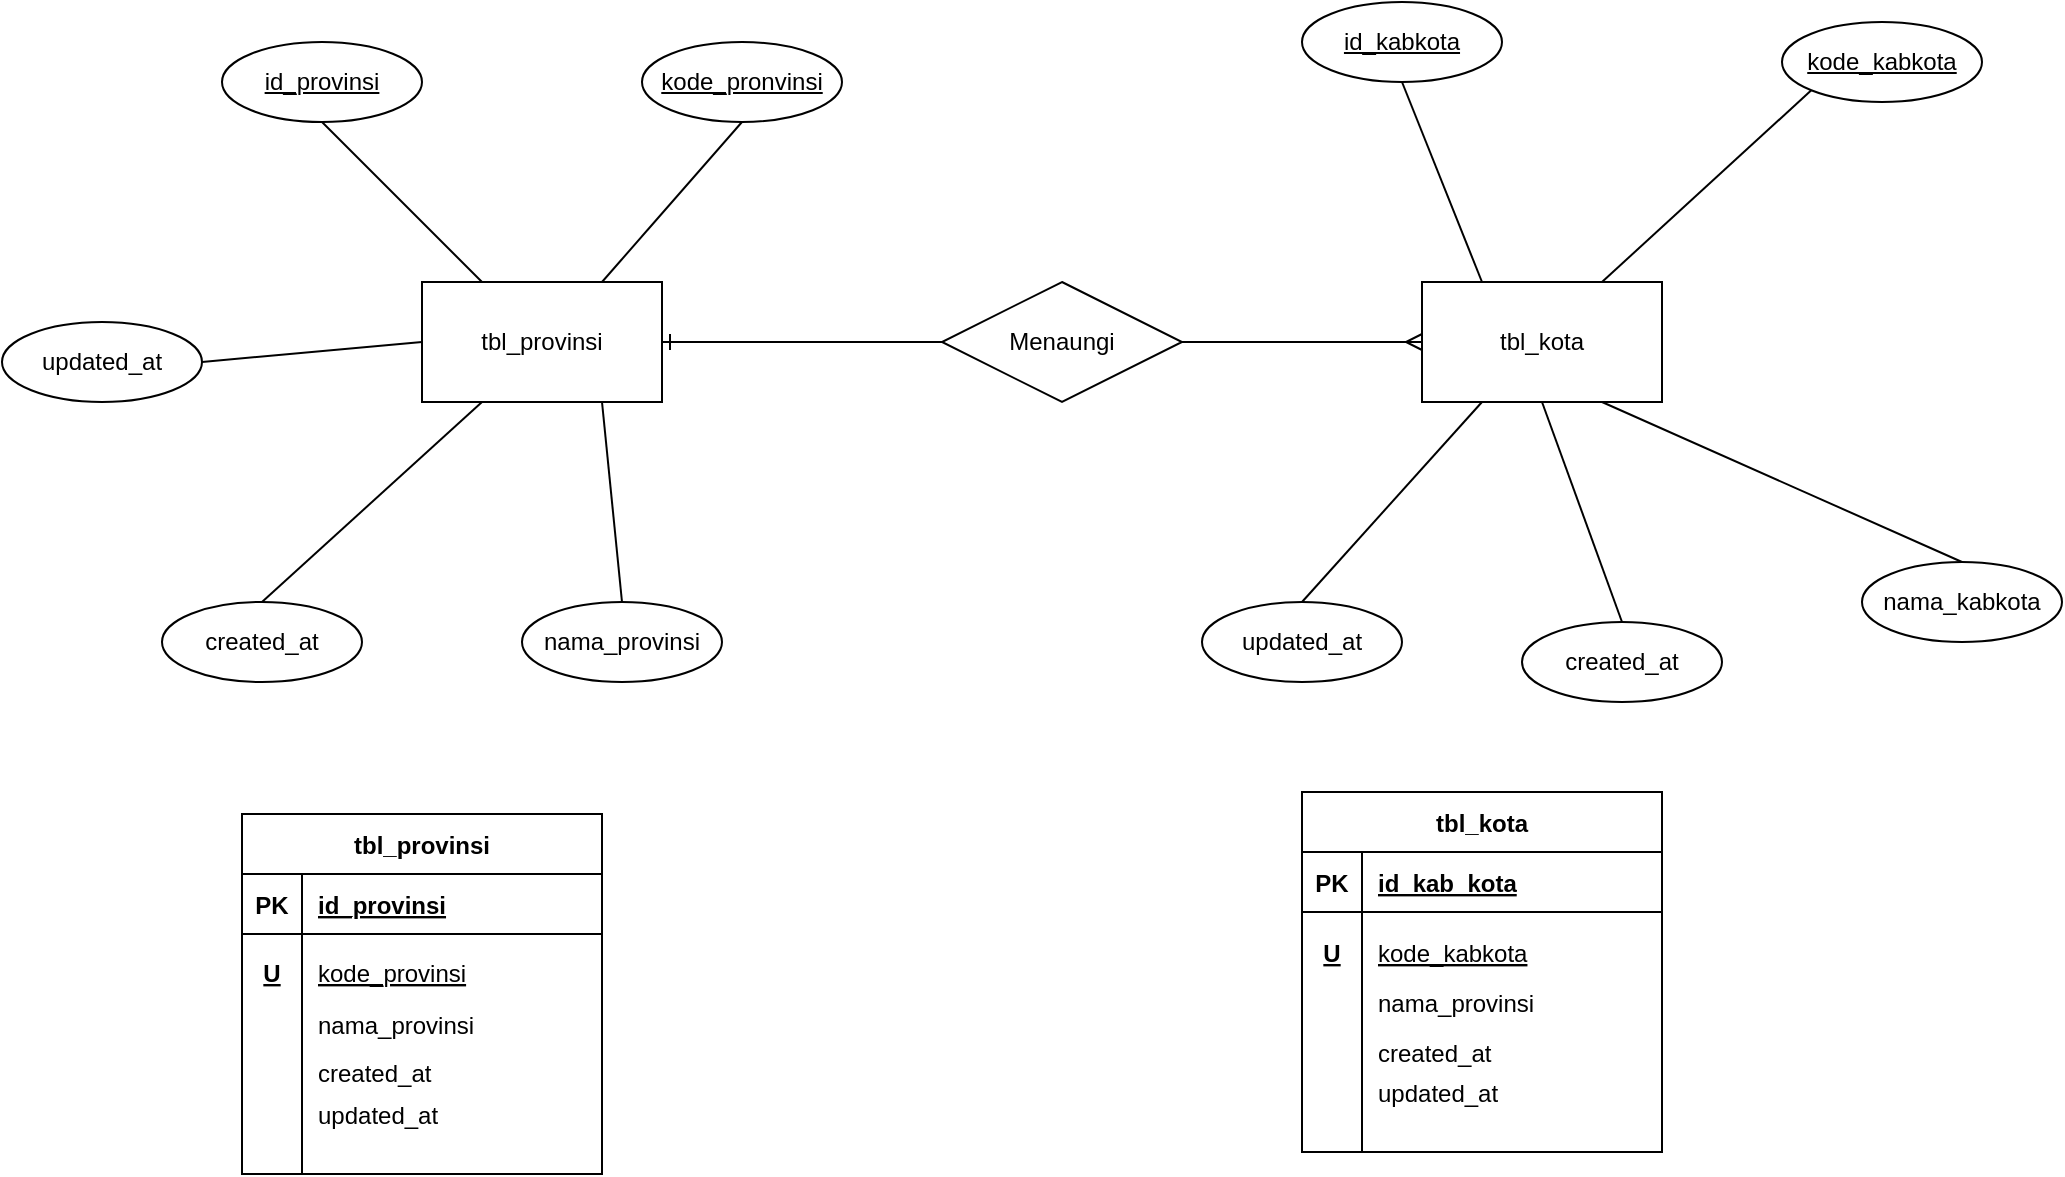 <mxfile version="17.4.3" type="github">
  <diagram id="kE4Z2MRvgcoOksstapMF" name="Page-1">
    <mxGraphModel dx="1422" dy="715" grid="1" gridSize="10" guides="1" tooltips="1" connect="1" arrows="1" fold="1" page="1" pageScale="1" pageWidth="1100" pageHeight="850" math="0" shadow="0">
      <root>
        <mxCell id="0" />
        <mxCell id="1" parent="0" />
        <mxCell id="MZYWwpfCpq-QhbZ929NE-1" value="tbl_provinsi" style="rounded=0;whiteSpace=wrap;html=1;" parent="1" vertex="1">
          <mxGeometry x="220" y="360" width="120" height="60" as="geometry" />
        </mxCell>
        <mxCell id="MZYWwpfCpq-QhbZ929NE-2" value="tbl_kota" style="rounded=0;whiteSpace=wrap;html=1;" parent="1" vertex="1">
          <mxGeometry x="720" y="360" width="120" height="60" as="geometry" />
        </mxCell>
        <mxCell id="MZYWwpfCpq-QhbZ929NE-3" value="id_provinsi&lt;span style=&quot;color: rgba(0 , 0 , 0 , 0) ; font-family: monospace ; font-size: 0px&quot;&gt;%3CmxGraphModel%3E%3Croot%3E%3CmxCell%20id%3D%220%22%2F%3E%3CmxCell%20id%3D%221%22%20parent%3D%220%22%2F%3E%3CmxCell%20id%3D%222%22%20value%3D%22%22%20style%3D%22rounded%3D0%3BwhiteSpace%3Dwrap%3Bhtml%3D1%3B%22%20vertex%3D%221%22%20parent%3D%221%22%3E%3CmxGeometry%20x%3D%22200%22%20y%3D%22290%22%20width%3D%22120%22%20height%3D%2260%22%20as%3D%22geometry%22%2F%3E%3C%2FmxCell%3E%3C%2Froot%3E%3C%2FmxGraphModel%3E&lt;/span&gt;" style="ellipse;whiteSpace=wrap;html=1;align=center;fontStyle=4;" parent="1" vertex="1">
          <mxGeometry x="120" y="240" width="100" height="40" as="geometry" />
        </mxCell>
        <mxCell id="MZYWwpfCpq-QhbZ929NE-4" value="kode_pronvinsi" style="ellipse;whiteSpace=wrap;html=1;align=center;fontStyle=4;" parent="1" vertex="1">
          <mxGeometry x="330" y="240" width="100" height="40" as="geometry" />
        </mxCell>
        <mxCell id="MZYWwpfCpq-QhbZ929NE-5" value="updated_at" style="ellipse;whiteSpace=wrap;html=1;align=center;" parent="1" vertex="1">
          <mxGeometry x="10" y="380" width="100" height="40" as="geometry" />
        </mxCell>
        <mxCell id="MZYWwpfCpq-QhbZ929NE-6" value="created_at" style="ellipse;whiteSpace=wrap;html=1;align=center;" parent="1" vertex="1">
          <mxGeometry x="90" y="520" width="100" height="40" as="geometry" />
        </mxCell>
        <mxCell id="MZYWwpfCpq-QhbZ929NE-7" value="nama_provinsi" style="ellipse;whiteSpace=wrap;html=1;align=center;" parent="1" vertex="1">
          <mxGeometry x="270" y="520" width="100" height="40" as="geometry" />
        </mxCell>
        <mxCell id="MZYWwpfCpq-QhbZ929NE-8" value="Menaungi" style="shape=rhombus;perimeter=rhombusPerimeter;whiteSpace=wrap;html=1;align=center;" parent="1" vertex="1">
          <mxGeometry x="480" y="360" width="120" height="60" as="geometry" />
        </mxCell>
        <mxCell id="MZYWwpfCpq-QhbZ929NE-10" value="" style="edgeStyle=entityRelationEdgeStyle;fontSize=12;html=1;endArrow=ERmany;rounded=0;exitX=1;exitY=0.5;exitDx=0;exitDy=0;" parent="1" source="MZYWwpfCpq-QhbZ929NE-8" edge="1">
          <mxGeometry width="100" height="100" relative="1" as="geometry">
            <mxPoint x="620" y="490" as="sourcePoint" />
            <mxPoint x="720" y="390" as="targetPoint" />
          </mxGeometry>
        </mxCell>
        <mxCell id="MZYWwpfCpq-QhbZ929NE-11" value="" style="edgeStyle=entityRelationEdgeStyle;fontSize=12;html=1;endArrow=ERone;endFill=1;rounded=0;entryX=1;entryY=0.5;entryDx=0;entryDy=0;exitX=0;exitY=0.5;exitDx=0;exitDy=0;" parent="1" source="MZYWwpfCpq-QhbZ929NE-8" target="MZYWwpfCpq-QhbZ929NE-1" edge="1">
          <mxGeometry width="100" height="100" relative="1" as="geometry">
            <mxPoint x="420" y="360" as="sourcePoint" />
            <mxPoint x="710" y="220" as="targetPoint" />
          </mxGeometry>
        </mxCell>
        <mxCell id="MZYWwpfCpq-QhbZ929NE-12" value="" style="endArrow=none;html=1;rounded=0;exitX=0.5;exitY=1;exitDx=0;exitDy=0;entryX=0.75;entryY=0;entryDx=0;entryDy=0;" parent="1" source="MZYWwpfCpq-QhbZ929NE-4" target="MZYWwpfCpq-QhbZ929NE-1" edge="1">
          <mxGeometry relative="1" as="geometry">
            <mxPoint x="610" y="290" as="sourcePoint" />
            <mxPoint x="770" y="290" as="targetPoint" />
          </mxGeometry>
        </mxCell>
        <mxCell id="MZYWwpfCpq-QhbZ929NE-13" value="" style="endArrow=none;html=1;rounded=0;exitX=0.5;exitY=1;exitDx=0;exitDy=0;entryX=0.25;entryY=0;entryDx=0;entryDy=0;" parent="1" source="MZYWwpfCpq-QhbZ929NE-3" target="MZYWwpfCpq-QhbZ929NE-1" edge="1">
          <mxGeometry relative="1" as="geometry">
            <mxPoint x="610" y="290" as="sourcePoint" />
            <mxPoint x="770" y="290" as="targetPoint" />
          </mxGeometry>
        </mxCell>
        <mxCell id="MZYWwpfCpq-QhbZ929NE-15" value="" style="endArrow=none;html=1;rounded=0;exitX=1;exitY=0.5;exitDx=0;exitDy=0;entryX=0;entryY=0.5;entryDx=0;entryDy=0;" parent="1" source="MZYWwpfCpq-QhbZ929NE-5" target="MZYWwpfCpq-QhbZ929NE-1" edge="1">
          <mxGeometry relative="1" as="geometry">
            <mxPoint x="610" y="290" as="sourcePoint" />
            <mxPoint x="770" y="290" as="targetPoint" />
          </mxGeometry>
        </mxCell>
        <mxCell id="MZYWwpfCpq-QhbZ929NE-16" value="" style="endArrow=none;html=1;rounded=0;exitX=0.5;exitY=0;exitDx=0;exitDy=0;entryX=0.25;entryY=1;entryDx=0;entryDy=0;" parent="1" source="MZYWwpfCpq-QhbZ929NE-6" target="MZYWwpfCpq-QhbZ929NE-1" edge="1">
          <mxGeometry relative="1" as="geometry">
            <mxPoint x="610" y="290" as="sourcePoint" />
            <mxPoint x="770" y="290" as="targetPoint" />
          </mxGeometry>
        </mxCell>
        <mxCell id="MZYWwpfCpq-QhbZ929NE-17" value="" style="endArrow=none;html=1;rounded=0;exitX=0.75;exitY=1;exitDx=0;exitDy=0;entryX=0.5;entryY=0;entryDx=0;entryDy=0;" parent="1" source="MZYWwpfCpq-QhbZ929NE-1" target="MZYWwpfCpq-QhbZ929NE-7" edge="1">
          <mxGeometry relative="1" as="geometry">
            <mxPoint x="610" y="290" as="sourcePoint" />
            <mxPoint x="770" y="290" as="targetPoint" />
          </mxGeometry>
        </mxCell>
        <mxCell id="MZYWwpfCpq-QhbZ929NE-18" value="updated_at" style="ellipse;whiteSpace=wrap;html=1;align=center;" parent="1" vertex="1">
          <mxGeometry x="610" y="520" width="100" height="40" as="geometry" />
        </mxCell>
        <mxCell id="MZYWwpfCpq-QhbZ929NE-19" value="created_at" style="ellipse;whiteSpace=wrap;html=1;align=center;" parent="1" vertex="1">
          <mxGeometry x="770" y="530" width="100" height="40" as="geometry" />
        </mxCell>
        <mxCell id="MZYWwpfCpq-QhbZ929NE-20" value="nama_kabkota" style="ellipse;whiteSpace=wrap;html=1;align=center;" parent="1" vertex="1">
          <mxGeometry x="940" y="500" width="100" height="40" as="geometry" />
        </mxCell>
        <mxCell id="MZYWwpfCpq-QhbZ929NE-21" value="kode_kabkota" style="ellipse;whiteSpace=wrap;html=1;align=center;fontStyle=4;" parent="1" vertex="1">
          <mxGeometry x="900" y="230" width="100" height="40" as="geometry" />
        </mxCell>
        <mxCell id="MZYWwpfCpq-QhbZ929NE-22" value="id_kabkota" style="ellipse;whiteSpace=wrap;html=1;align=center;fontStyle=4;" parent="1" vertex="1">
          <mxGeometry x="660" y="220" width="100" height="40" as="geometry" />
        </mxCell>
        <mxCell id="MZYWwpfCpq-QhbZ929NE-23" value="" style="endArrow=none;html=1;rounded=0;entryX=0.25;entryY=0;entryDx=0;entryDy=0;exitX=0.5;exitY=1;exitDx=0;exitDy=0;" parent="1" source="MZYWwpfCpq-QhbZ929NE-22" target="MZYWwpfCpq-QhbZ929NE-2" edge="1">
          <mxGeometry relative="1" as="geometry">
            <mxPoint x="610" y="290" as="sourcePoint" />
            <mxPoint x="770" y="290" as="targetPoint" />
          </mxGeometry>
        </mxCell>
        <mxCell id="MZYWwpfCpq-QhbZ929NE-24" value="" style="endArrow=none;html=1;rounded=0;exitX=0.75;exitY=0;exitDx=0;exitDy=0;entryX=0;entryY=1;entryDx=0;entryDy=0;" parent="1" source="MZYWwpfCpq-QhbZ929NE-2" target="MZYWwpfCpq-QhbZ929NE-21" edge="1">
          <mxGeometry relative="1" as="geometry">
            <mxPoint x="610" y="290" as="sourcePoint" />
            <mxPoint x="770" y="290" as="targetPoint" />
          </mxGeometry>
        </mxCell>
        <mxCell id="MZYWwpfCpq-QhbZ929NE-25" value="" style="endArrow=none;html=1;rounded=0;entryX=0.5;entryY=0;entryDx=0;entryDy=0;exitX=0.25;exitY=1;exitDx=0;exitDy=0;" parent="1" source="MZYWwpfCpq-QhbZ929NE-2" target="MZYWwpfCpq-QhbZ929NE-18" edge="1">
          <mxGeometry relative="1" as="geometry">
            <mxPoint x="610" y="290" as="sourcePoint" />
            <mxPoint x="770" y="290" as="targetPoint" />
          </mxGeometry>
        </mxCell>
        <mxCell id="MZYWwpfCpq-QhbZ929NE-26" value="" style="endArrow=none;html=1;rounded=0;entryX=0.5;entryY=0;entryDx=0;entryDy=0;exitX=0.5;exitY=1;exitDx=0;exitDy=0;" parent="1" source="MZYWwpfCpq-QhbZ929NE-2" target="MZYWwpfCpq-QhbZ929NE-19" edge="1">
          <mxGeometry relative="1" as="geometry">
            <mxPoint x="610" y="290" as="sourcePoint" />
            <mxPoint x="770" y="290" as="targetPoint" />
          </mxGeometry>
        </mxCell>
        <mxCell id="MZYWwpfCpq-QhbZ929NE-27" value="" style="endArrow=none;html=1;rounded=0;entryX=0.5;entryY=0;entryDx=0;entryDy=0;exitX=0.75;exitY=1;exitDx=0;exitDy=0;" parent="1" source="MZYWwpfCpq-QhbZ929NE-2" target="MZYWwpfCpq-QhbZ929NE-20" edge="1">
          <mxGeometry relative="1" as="geometry">
            <mxPoint x="610" y="290" as="sourcePoint" />
            <mxPoint x="770" y="290" as="targetPoint" />
          </mxGeometry>
        </mxCell>
        <mxCell id="FJUci41Xqtu4eJbger4V-1" value="tbl_provinsi" style="shape=table;startSize=30;container=1;collapsible=1;childLayout=tableLayout;fixedRows=1;rowLines=0;fontStyle=1;align=center;resizeLast=1;" vertex="1" parent="1">
          <mxGeometry x="130" y="626" width="180" height="180" as="geometry" />
        </mxCell>
        <mxCell id="FJUci41Xqtu4eJbger4V-2" value="" style="shape=tableRow;horizontal=0;startSize=0;swimlaneHead=0;swimlaneBody=0;fillColor=none;collapsible=0;dropTarget=0;points=[[0,0.5],[1,0.5]];portConstraint=eastwest;top=0;left=0;right=0;bottom=1;" vertex="1" parent="FJUci41Xqtu4eJbger4V-1">
          <mxGeometry y="30" width="180" height="30" as="geometry" />
        </mxCell>
        <mxCell id="FJUci41Xqtu4eJbger4V-3" value="PK" style="shape=partialRectangle;connectable=0;fillColor=none;top=0;left=0;bottom=0;right=0;fontStyle=1;overflow=hidden;" vertex="1" parent="FJUci41Xqtu4eJbger4V-2">
          <mxGeometry width="30" height="30" as="geometry">
            <mxRectangle width="30" height="30" as="alternateBounds" />
          </mxGeometry>
        </mxCell>
        <mxCell id="FJUci41Xqtu4eJbger4V-4" value="id_provinsi" style="shape=partialRectangle;connectable=0;fillColor=none;top=0;left=0;bottom=0;right=0;align=left;spacingLeft=6;fontStyle=5;overflow=hidden;" vertex="1" parent="FJUci41Xqtu4eJbger4V-2">
          <mxGeometry x="30" width="150" height="30" as="geometry">
            <mxRectangle width="150" height="30" as="alternateBounds" />
          </mxGeometry>
        </mxCell>
        <mxCell id="FJUci41Xqtu4eJbger4V-5" value="" style="shape=tableRow;horizontal=0;startSize=0;swimlaneHead=0;swimlaneBody=0;fillColor=none;collapsible=0;dropTarget=0;points=[[0,0.5],[1,0.5]];portConstraint=eastwest;top=0;left=0;right=0;bottom=0;" vertex="1" parent="FJUci41Xqtu4eJbger4V-1">
          <mxGeometry y="60" width="180" height="30" as="geometry" />
        </mxCell>
        <mxCell id="FJUci41Xqtu4eJbger4V-6" value="" style="shape=partialRectangle;connectable=0;fillColor=none;top=0;left=0;bottom=0;right=0;editable=1;overflow=hidden;" vertex="1" parent="FJUci41Xqtu4eJbger4V-5">
          <mxGeometry width="30" height="30" as="geometry">
            <mxRectangle width="30" height="30" as="alternateBounds" />
          </mxGeometry>
        </mxCell>
        <mxCell id="FJUci41Xqtu4eJbger4V-7" value="" style="shape=partialRectangle;connectable=0;fillColor=none;top=0;left=0;bottom=0;right=0;align=left;spacingLeft=6;overflow=hidden;" vertex="1" parent="FJUci41Xqtu4eJbger4V-5">
          <mxGeometry x="30" width="150" height="30" as="geometry">
            <mxRectangle width="150" height="30" as="alternateBounds" />
          </mxGeometry>
        </mxCell>
        <mxCell id="FJUci41Xqtu4eJbger4V-8" value="" style="shape=tableRow;horizontal=0;startSize=0;swimlaneHead=0;swimlaneBody=0;fillColor=none;collapsible=0;dropTarget=0;points=[[0,0.5],[1,0.5]];portConstraint=eastwest;top=0;left=0;right=0;bottom=0;" vertex="1" parent="FJUci41Xqtu4eJbger4V-1">
          <mxGeometry y="90" width="180" height="30" as="geometry" />
        </mxCell>
        <mxCell id="FJUci41Xqtu4eJbger4V-9" value="" style="shape=partialRectangle;connectable=0;fillColor=none;top=0;left=0;bottom=0;right=0;editable=1;overflow=hidden;" vertex="1" parent="FJUci41Xqtu4eJbger4V-8">
          <mxGeometry width="30" height="30" as="geometry">
            <mxRectangle width="30" height="30" as="alternateBounds" />
          </mxGeometry>
        </mxCell>
        <mxCell id="FJUci41Xqtu4eJbger4V-10" value="nama_provinsi" style="shape=partialRectangle;connectable=0;fillColor=none;top=0;left=0;bottom=0;right=0;align=left;spacingLeft=6;overflow=hidden;" vertex="1" parent="FJUci41Xqtu4eJbger4V-8">
          <mxGeometry x="30" width="150" height="30" as="geometry">
            <mxRectangle width="150" height="30" as="alternateBounds" />
          </mxGeometry>
        </mxCell>
        <mxCell id="FJUci41Xqtu4eJbger4V-11" value="" style="shape=tableRow;horizontal=0;startSize=0;swimlaneHead=0;swimlaneBody=0;fillColor=none;collapsible=0;dropTarget=0;points=[[0,0.5],[1,0.5]];portConstraint=eastwest;top=0;left=0;right=0;bottom=0;" vertex="1" parent="FJUci41Xqtu4eJbger4V-1">
          <mxGeometry y="120" width="180" height="60" as="geometry" />
        </mxCell>
        <mxCell id="FJUci41Xqtu4eJbger4V-12" value="" style="shape=partialRectangle;connectable=0;fillColor=none;top=0;left=0;bottom=0;right=0;editable=1;overflow=hidden;" vertex="1" parent="FJUci41Xqtu4eJbger4V-11">
          <mxGeometry width="30" height="60" as="geometry">
            <mxRectangle width="30" height="60" as="alternateBounds" />
          </mxGeometry>
        </mxCell>
        <mxCell id="FJUci41Xqtu4eJbger4V-13" value="updated_at" style="shape=partialRectangle;connectable=0;fillColor=none;top=0;left=0;bottom=0;right=0;align=left;spacingLeft=6;overflow=hidden;" vertex="1" parent="FJUci41Xqtu4eJbger4V-11">
          <mxGeometry x="30" width="150" height="60" as="geometry">
            <mxRectangle width="150" height="60" as="alternateBounds" />
          </mxGeometry>
        </mxCell>
        <mxCell id="FJUci41Xqtu4eJbger4V-14" value="U" style="shape=partialRectangle;connectable=0;fillColor=none;top=0;left=0;bottom=0;right=0;fontStyle=5;overflow=hidden;" vertex="1" parent="1">
          <mxGeometry x="130" y="690" width="30" height="30" as="geometry">
            <mxRectangle width="30" height="30" as="alternateBounds" />
          </mxGeometry>
        </mxCell>
        <mxCell id="FJUci41Xqtu4eJbger4V-15" value="kode_provinsi" style="shape=partialRectangle;connectable=0;fillColor=none;top=0;left=0;bottom=0;right=0;align=left;spacingLeft=6;fontStyle=4;overflow=hidden;" vertex="1" parent="1">
          <mxGeometry x="160" y="690" width="150" height="30" as="geometry">
            <mxRectangle width="150" height="30" as="alternateBounds" />
          </mxGeometry>
        </mxCell>
        <mxCell id="FJUci41Xqtu4eJbger4V-17" value="created_at" style="shape=partialRectangle;connectable=0;fillColor=none;top=0;left=0;bottom=0;right=0;align=left;spacingLeft=6;overflow=hidden;" vertex="1" parent="1">
          <mxGeometry x="160" y="740" width="150" height="30" as="geometry">
            <mxRectangle width="150" height="30" as="alternateBounds" />
          </mxGeometry>
        </mxCell>
        <mxCell id="FJUci41Xqtu4eJbger4V-18" value="tbl_kota" style="shape=table;startSize=30;container=1;collapsible=1;childLayout=tableLayout;fixedRows=1;rowLines=0;fontStyle=1;align=center;resizeLast=1;" vertex="1" parent="1">
          <mxGeometry x="660" y="615" width="180" height="180" as="geometry" />
        </mxCell>
        <mxCell id="FJUci41Xqtu4eJbger4V-19" value="" style="shape=tableRow;horizontal=0;startSize=0;swimlaneHead=0;swimlaneBody=0;fillColor=none;collapsible=0;dropTarget=0;points=[[0,0.5],[1,0.5]];portConstraint=eastwest;top=0;left=0;right=0;bottom=1;" vertex="1" parent="FJUci41Xqtu4eJbger4V-18">
          <mxGeometry y="30" width="180" height="30" as="geometry" />
        </mxCell>
        <mxCell id="FJUci41Xqtu4eJbger4V-20" value="PK" style="shape=partialRectangle;connectable=0;fillColor=none;top=0;left=0;bottom=0;right=0;fontStyle=1;overflow=hidden;" vertex="1" parent="FJUci41Xqtu4eJbger4V-19">
          <mxGeometry width="30" height="30" as="geometry">
            <mxRectangle width="30" height="30" as="alternateBounds" />
          </mxGeometry>
        </mxCell>
        <mxCell id="FJUci41Xqtu4eJbger4V-21" value="id_kab_kota" style="shape=partialRectangle;connectable=0;fillColor=none;top=0;left=0;bottom=0;right=0;align=left;spacingLeft=6;fontStyle=5;overflow=hidden;" vertex="1" parent="FJUci41Xqtu4eJbger4V-19">
          <mxGeometry x="30" width="150" height="30" as="geometry">
            <mxRectangle width="150" height="30" as="alternateBounds" />
          </mxGeometry>
        </mxCell>
        <mxCell id="FJUci41Xqtu4eJbger4V-22" value="" style="shape=tableRow;horizontal=0;startSize=0;swimlaneHead=0;swimlaneBody=0;fillColor=none;collapsible=0;dropTarget=0;points=[[0,0.5],[1,0.5]];portConstraint=eastwest;top=0;left=0;right=0;bottom=0;" vertex="1" parent="FJUci41Xqtu4eJbger4V-18">
          <mxGeometry y="60" width="180" height="30" as="geometry" />
        </mxCell>
        <mxCell id="FJUci41Xqtu4eJbger4V-23" value="" style="shape=partialRectangle;connectable=0;fillColor=none;top=0;left=0;bottom=0;right=0;editable=1;overflow=hidden;" vertex="1" parent="FJUci41Xqtu4eJbger4V-22">
          <mxGeometry width="30" height="30" as="geometry">
            <mxRectangle width="30" height="30" as="alternateBounds" />
          </mxGeometry>
        </mxCell>
        <mxCell id="FJUci41Xqtu4eJbger4V-24" value="" style="shape=partialRectangle;connectable=0;fillColor=none;top=0;left=0;bottom=0;right=0;align=left;spacingLeft=6;overflow=hidden;" vertex="1" parent="FJUci41Xqtu4eJbger4V-22">
          <mxGeometry x="30" width="150" height="30" as="geometry">
            <mxRectangle width="150" height="30" as="alternateBounds" />
          </mxGeometry>
        </mxCell>
        <mxCell id="FJUci41Xqtu4eJbger4V-25" value="" style="shape=tableRow;horizontal=0;startSize=0;swimlaneHead=0;swimlaneBody=0;fillColor=none;collapsible=0;dropTarget=0;points=[[0,0.5],[1,0.5]];portConstraint=eastwest;top=0;left=0;right=0;bottom=0;" vertex="1" parent="FJUci41Xqtu4eJbger4V-18">
          <mxGeometry y="90" width="180" height="30" as="geometry" />
        </mxCell>
        <mxCell id="FJUci41Xqtu4eJbger4V-26" value="" style="shape=partialRectangle;connectable=0;fillColor=none;top=0;left=0;bottom=0;right=0;editable=1;overflow=hidden;" vertex="1" parent="FJUci41Xqtu4eJbger4V-25">
          <mxGeometry width="30" height="30" as="geometry">
            <mxRectangle width="30" height="30" as="alternateBounds" />
          </mxGeometry>
        </mxCell>
        <mxCell id="FJUci41Xqtu4eJbger4V-27" value="nama_provinsi" style="shape=partialRectangle;connectable=0;fillColor=none;top=0;left=0;bottom=0;right=0;align=left;spacingLeft=6;overflow=hidden;" vertex="1" parent="FJUci41Xqtu4eJbger4V-25">
          <mxGeometry x="30" width="150" height="30" as="geometry">
            <mxRectangle width="150" height="30" as="alternateBounds" />
          </mxGeometry>
        </mxCell>
        <mxCell id="FJUci41Xqtu4eJbger4V-28" value="" style="shape=tableRow;horizontal=0;startSize=0;swimlaneHead=0;swimlaneBody=0;fillColor=none;collapsible=0;dropTarget=0;points=[[0,0.5],[1,0.5]];portConstraint=eastwest;top=0;left=0;right=0;bottom=0;" vertex="1" parent="FJUci41Xqtu4eJbger4V-18">
          <mxGeometry y="120" width="180" height="60" as="geometry" />
        </mxCell>
        <mxCell id="FJUci41Xqtu4eJbger4V-29" value="" style="shape=partialRectangle;connectable=0;fillColor=none;top=0;left=0;bottom=0;right=0;editable=1;overflow=hidden;" vertex="1" parent="FJUci41Xqtu4eJbger4V-28">
          <mxGeometry width="30" height="60" as="geometry">
            <mxRectangle width="30" height="60" as="alternateBounds" />
          </mxGeometry>
        </mxCell>
        <mxCell id="FJUci41Xqtu4eJbger4V-30" value="updated_at" style="shape=partialRectangle;connectable=0;fillColor=none;top=0;left=0;bottom=0;right=0;align=left;spacingLeft=6;overflow=hidden;" vertex="1" parent="FJUci41Xqtu4eJbger4V-28">
          <mxGeometry x="30" width="150" height="60" as="geometry">
            <mxRectangle width="150" height="60" as="alternateBounds" />
          </mxGeometry>
        </mxCell>
        <mxCell id="FJUci41Xqtu4eJbger4V-31" value="" style="shape=tableRow;horizontal=0;startSize=0;swimlaneHead=0;swimlaneBody=0;fillColor=none;collapsible=0;dropTarget=0;points=[[0,0.5],[1,0.5]];portConstraint=eastwest;top=0;left=0;right=0;bottom=0;" vertex="1" parent="1">
          <mxGeometry x="660" y="680" width="180" height="30" as="geometry" />
        </mxCell>
        <mxCell id="FJUci41Xqtu4eJbger4V-32" value="U" style="shape=partialRectangle;connectable=0;fillColor=none;top=0;left=0;bottom=0;right=0;editable=1;overflow=hidden;fontStyle=5" vertex="1" parent="FJUci41Xqtu4eJbger4V-31">
          <mxGeometry width="30" height="30" as="geometry">
            <mxRectangle width="30" height="30" as="alternateBounds" />
          </mxGeometry>
        </mxCell>
        <mxCell id="FJUci41Xqtu4eJbger4V-33" value="kode_kabkota" style="shape=partialRectangle;connectable=0;fillColor=none;top=0;left=0;bottom=0;right=0;align=left;spacingLeft=6;overflow=hidden;fontStyle=4" vertex="1" parent="FJUci41Xqtu4eJbger4V-31">
          <mxGeometry x="30" width="150" height="30" as="geometry">
            <mxRectangle width="150" height="30" as="alternateBounds" />
          </mxGeometry>
        </mxCell>
        <mxCell id="FJUci41Xqtu4eJbger4V-34" value="created_at" style="shape=partialRectangle;connectable=0;fillColor=none;top=0;left=0;bottom=0;right=0;align=left;spacingLeft=6;overflow=hidden;" vertex="1" parent="1">
          <mxGeometry x="690" y="730" width="150" height="30" as="geometry">
            <mxRectangle width="150" height="30" as="alternateBounds" />
          </mxGeometry>
        </mxCell>
      </root>
    </mxGraphModel>
  </diagram>
</mxfile>
